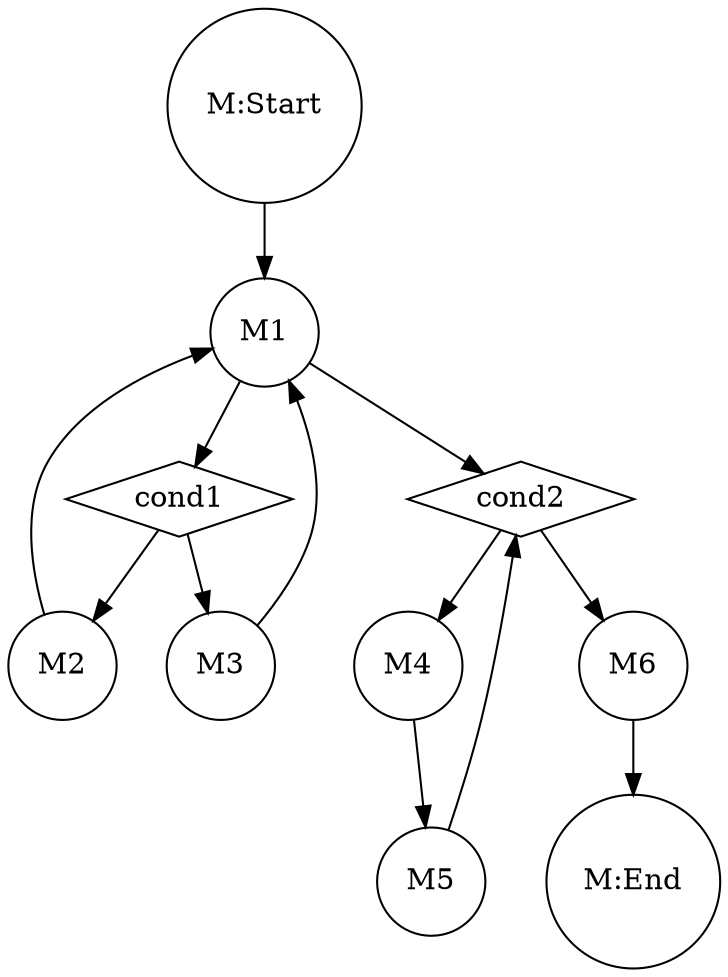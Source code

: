 strict digraph {
  "M:Start" [label="M:Start",shape=circle,type=EntryPoint]
  "M:End" [label="M:End",shape=circle,type=ExitPoint]
  M1 [label=M1,shape=circle,type=FunctionCall]
  cond1 [label=cond1,shape=diamond,type=Condition]
  M2 [label=M2,shape=circle,type=FunctionCall]
  M3 [label=M3,shape=circle,type=FunctionCall]
  cond2 [label=cond2,shape=diamond,type=Condition]
  M4 [label=M4,shape=circle,type=FunctionCall]
  M5 [label=M5,shape=circle,type=FunctionCall]
  M6 [label=M6,shape=circle,type=FunctionCall]
  "M:Start" -> M1 [type=control]
  M1 -> cond1 [type=control]
  cond1 -> M2 [type=control]
  cond1 -> M3 [type=control]
  M2 -> M1 [type=control]
  M3 -> M1 [type=control]
  M1 -> cond2 [type=control]
  cond2 -> M4 [type=control]
  M4 -> M5 [type=control]
  M5 -> cond2 [type=control]
  cond2 -> M6 [type=control]
  M6 -> "M:End" [type=control]
}
